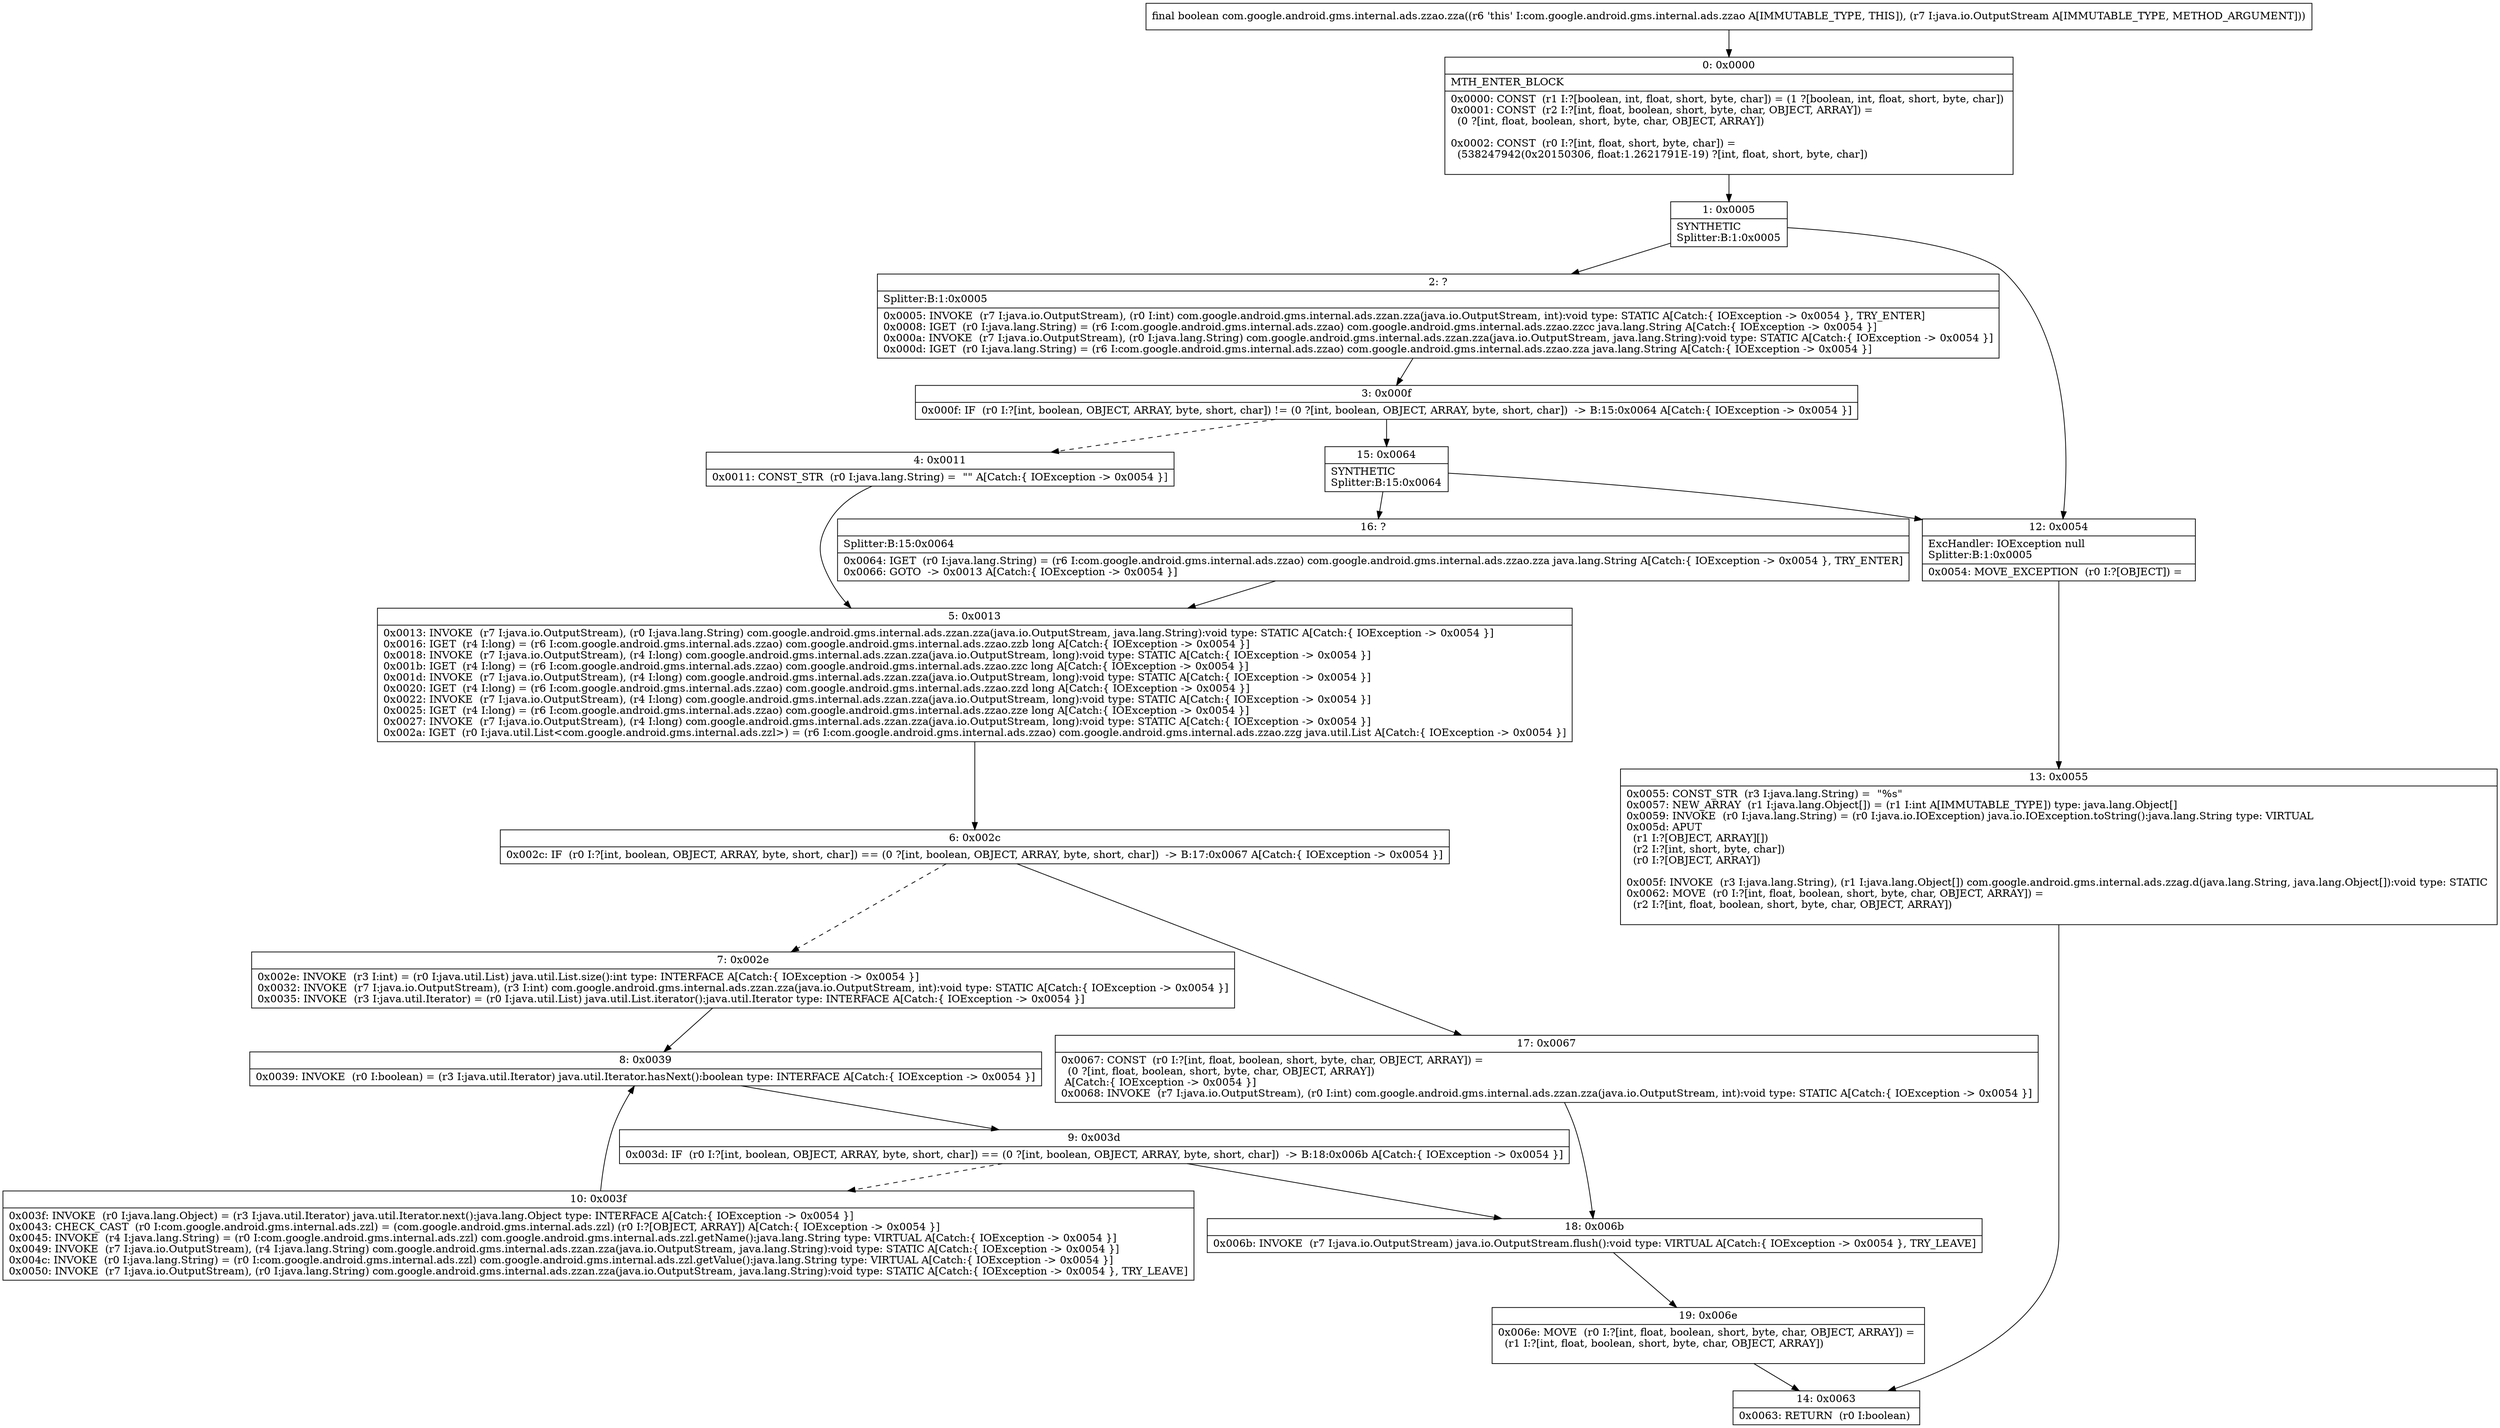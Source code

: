 digraph "CFG forcom.google.android.gms.internal.ads.zzao.zza(Ljava\/io\/OutputStream;)Z" {
Node_0 [shape=record,label="{0\:\ 0x0000|MTH_ENTER_BLOCK\l|0x0000: CONST  (r1 I:?[boolean, int, float, short, byte, char]) = (1 ?[boolean, int, float, short, byte, char]) \l0x0001: CONST  (r2 I:?[int, float, boolean, short, byte, char, OBJECT, ARRAY]) = \l  (0 ?[int, float, boolean, short, byte, char, OBJECT, ARRAY])\l \l0x0002: CONST  (r0 I:?[int, float, short, byte, char]) = \l  (538247942(0x20150306, float:1.2621791E\-19) ?[int, float, short, byte, char])\l \l}"];
Node_1 [shape=record,label="{1\:\ 0x0005|SYNTHETIC\lSplitter:B:1:0x0005\l}"];
Node_2 [shape=record,label="{2\:\ ?|Splitter:B:1:0x0005\l|0x0005: INVOKE  (r7 I:java.io.OutputStream), (r0 I:int) com.google.android.gms.internal.ads.zzan.zza(java.io.OutputStream, int):void type: STATIC A[Catch:\{ IOException \-\> 0x0054 \}, TRY_ENTER]\l0x0008: IGET  (r0 I:java.lang.String) = (r6 I:com.google.android.gms.internal.ads.zzao) com.google.android.gms.internal.ads.zzao.zzcc java.lang.String A[Catch:\{ IOException \-\> 0x0054 \}]\l0x000a: INVOKE  (r7 I:java.io.OutputStream), (r0 I:java.lang.String) com.google.android.gms.internal.ads.zzan.zza(java.io.OutputStream, java.lang.String):void type: STATIC A[Catch:\{ IOException \-\> 0x0054 \}]\l0x000d: IGET  (r0 I:java.lang.String) = (r6 I:com.google.android.gms.internal.ads.zzao) com.google.android.gms.internal.ads.zzao.zza java.lang.String A[Catch:\{ IOException \-\> 0x0054 \}]\l}"];
Node_3 [shape=record,label="{3\:\ 0x000f|0x000f: IF  (r0 I:?[int, boolean, OBJECT, ARRAY, byte, short, char]) != (0 ?[int, boolean, OBJECT, ARRAY, byte, short, char])  \-\> B:15:0x0064 A[Catch:\{ IOException \-\> 0x0054 \}]\l}"];
Node_4 [shape=record,label="{4\:\ 0x0011|0x0011: CONST_STR  (r0 I:java.lang.String) =  \"\" A[Catch:\{ IOException \-\> 0x0054 \}]\l}"];
Node_5 [shape=record,label="{5\:\ 0x0013|0x0013: INVOKE  (r7 I:java.io.OutputStream), (r0 I:java.lang.String) com.google.android.gms.internal.ads.zzan.zza(java.io.OutputStream, java.lang.String):void type: STATIC A[Catch:\{ IOException \-\> 0x0054 \}]\l0x0016: IGET  (r4 I:long) = (r6 I:com.google.android.gms.internal.ads.zzao) com.google.android.gms.internal.ads.zzao.zzb long A[Catch:\{ IOException \-\> 0x0054 \}]\l0x0018: INVOKE  (r7 I:java.io.OutputStream), (r4 I:long) com.google.android.gms.internal.ads.zzan.zza(java.io.OutputStream, long):void type: STATIC A[Catch:\{ IOException \-\> 0x0054 \}]\l0x001b: IGET  (r4 I:long) = (r6 I:com.google.android.gms.internal.ads.zzao) com.google.android.gms.internal.ads.zzao.zzc long A[Catch:\{ IOException \-\> 0x0054 \}]\l0x001d: INVOKE  (r7 I:java.io.OutputStream), (r4 I:long) com.google.android.gms.internal.ads.zzan.zza(java.io.OutputStream, long):void type: STATIC A[Catch:\{ IOException \-\> 0x0054 \}]\l0x0020: IGET  (r4 I:long) = (r6 I:com.google.android.gms.internal.ads.zzao) com.google.android.gms.internal.ads.zzao.zzd long A[Catch:\{ IOException \-\> 0x0054 \}]\l0x0022: INVOKE  (r7 I:java.io.OutputStream), (r4 I:long) com.google.android.gms.internal.ads.zzan.zza(java.io.OutputStream, long):void type: STATIC A[Catch:\{ IOException \-\> 0x0054 \}]\l0x0025: IGET  (r4 I:long) = (r6 I:com.google.android.gms.internal.ads.zzao) com.google.android.gms.internal.ads.zzao.zze long A[Catch:\{ IOException \-\> 0x0054 \}]\l0x0027: INVOKE  (r7 I:java.io.OutputStream), (r4 I:long) com.google.android.gms.internal.ads.zzan.zza(java.io.OutputStream, long):void type: STATIC A[Catch:\{ IOException \-\> 0x0054 \}]\l0x002a: IGET  (r0 I:java.util.List\<com.google.android.gms.internal.ads.zzl\>) = (r6 I:com.google.android.gms.internal.ads.zzao) com.google.android.gms.internal.ads.zzao.zzg java.util.List A[Catch:\{ IOException \-\> 0x0054 \}]\l}"];
Node_6 [shape=record,label="{6\:\ 0x002c|0x002c: IF  (r0 I:?[int, boolean, OBJECT, ARRAY, byte, short, char]) == (0 ?[int, boolean, OBJECT, ARRAY, byte, short, char])  \-\> B:17:0x0067 A[Catch:\{ IOException \-\> 0x0054 \}]\l}"];
Node_7 [shape=record,label="{7\:\ 0x002e|0x002e: INVOKE  (r3 I:int) = (r0 I:java.util.List) java.util.List.size():int type: INTERFACE A[Catch:\{ IOException \-\> 0x0054 \}]\l0x0032: INVOKE  (r7 I:java.io.OutputStream), (r3 I:int) com.google.android.gms.internal.ads.zzan.zza(java.io.OutputStream, int):void type: STATIC A[Catch:\{ IOException \-\> 0x0054 \}]\l0x0035: INVOKE  (r3 I:java.util.Iterator) = (r0 I:java.util.List) java.util.List.iterator():java.util.Iterator type: INTERFACE A[Catch:\{ IOException \-\> 0x0054 \}]\l}"];
Node_8 [shape=record,label="{8\:\ 0x0039|0x0039: INVOKE  (r0 I:boolean) = (r3 I:java.util.Iterator) java.util.Iterator.hasNext():boolean type: INTERFACE A[Catch:\{ IOException \-\> 0x0054 \}]\l}"];
Node_9 [shape=record,label="{9\:\ 0x003d|0x003d: IF  (r0 I:?[int, boolean, OBJECT, ARRAY, byte, short, char]) == (0 ?[int, boolean, OBJECT, ARRAY, byte, short, char])  \-\> B:18:0x006b A[Catch:\{ IOException \-\> 0x0054 \}]\l}"];
Node_10 [shape=record,label="{10\:\ 0x003f|0x003f: INVOKE  (r0 I:java.lang.Object) = (r3 I:java.util.Iterator) java.util.Iterator.next():java.lang.Object type: INTERFACE A[Catch:\{ IOException \-\> 0x0054 \}]\l0x0043: CHECK_CAST  (r0 I:com.google.android.gms.internal.ads.zzl) = (com.google.android.gms.internal.ads.zzl) (r0 I:?[OBJECT, ARRAY]) A[Catch:\{ IOException \-\> 0x0054 \}]\l0x0045: INVOKE  (r4 I:java.lang.String) = (r0 I:com.google.android.gms.internal.ads.zzl) com.google.android.gms.internal.ads.zzl.getName():java.lang.String type: VIRTUAL A[Catch:\{ IOException \-\> 0x0054 \}]\l0x0049: INVOKE  (r7 I:java.io.OutputStream), (r4 I:java.lang.String) com.google.android.gms.internal.ads.zzan.zza(java.io.OutputStream, java.lang.String):void type: STATIC A[Catch:\{ IOException \-\> 0x0054 \}]\l0x004c: INVOKE  (r0 I:java.lang.String) = (r0 I:com.google.android.gms.internal.ads.zzl) com.google.android.gms.internal.ads.zzl.getValue():java.lang.String type: VIRTUAL A[Catch:\{ IOException \-\> 0x0054 \}]\l0x0050: INVOKE  (r7 I:java.io.OutputStream), (r0 I:java.lang.String) com.google.android.gms.internal.ads.zzan.zza(java.io.OutputStream, java.lang.String):void type: STATIC A[Catch:\{ IOException \-\> 0x0054 \}, TRY_LEAVE]\l}"];
Node_12 [shape=record,label="{12\:\ 0x0054|ExcHandler: IOException null\lSplitter:B:1:0x0005\l|0x0054: MOVE_EXCEPTION  (r0 I:?[OBJECT]) =  \l}"];
Node_13 [shape=record,label="{13\:\ 0x0055|0x0055: CONST_STR  (r3 I:java.lang.String) =  \"%s\" \l0x0057: NEW_ARRAY  (r1 I:java.lang.Object[]) = (r1 I:int A[IMMUTABLE_TYPE]) type: java.lang.Object[] \l0x0059: INVOKE  (r0 I:java.lang.String) = (r0 I:java.io.IOException) java.io.IOException.toString():java.lang.String type: VIRTUAL \l0x005d: APUT  \l  (r1 I:?[OBJECT, ARRAY][])\l  (r2 I:?[int, short, byte, char])\l  (r0 I:?[OBJECT, ARRAY])\l \l0x005f: INVOKE  (r3 I:java.lang.String), (r1 I:java.lang.Object[]) com.google.android.gms.internal.ads.zzag.d(java.lang.String, java.lang.Object[]):void type: STATIC \l0x0062: MOVE  (r0 I:?[int, float, boolean, short, byte, char, OBJECT, ARRAY]) = \l  (r2 I:?[int, float, boolean, short, byte, char, OBJECT, ARRAY])\l \l}"];
Node_14 [shape=record,label="{14\:\ 0x0063|0x0063: RETURN  (r0 I:boolean) \l}"];
Node_15 [shape=record,label="{15\:\ 0x0064|SYNTHETIC\lSplitter:B:15:0x0064\l}"];
Node_16 [shape=record,label="{16\:\ ?|Splitter:B:15:0x0064\l|0x0064: IGET  (r0 I:java.lang.String) = (r6 I:com.google.android.gms.internal.ads.zzao) com.google.android.gms.internal.ads.zzao.zza java.lang.String A[Catch:\{ IOException \-\> 0x0054 \}, TRY_ENTER]\l0x0066: GOTO  \-\> 0x0013 A[Catch:\{ IOException \-\> 0x0054 \}]\l}"];
Node_17 [shape=record,label="{17\:\ 0x0067|0x0067: CONST  (r0 I:?[int, float, boolean, short, byte, char, OBJECT, ARRAY]) = \l  (0 ?[int, float, boolean, short, byte, char, OBJECT, ARRAY])\l A[Catch:\{ IOException \-\> 0x0054 \}]\l0x0068: INVOKE  (r7 I:java.io.OutputStream), (r0 I:int) com.google.android.gms.internal.ads.zzan.zza(java.io.OutputStream, int):void type: STATIC A[Catch:\{ IOException \-\> 0x0054 \}]\l}"];
Node_18 [shape=record,label="{18\:\ 0x006b|0x006b: INVOKE  (r7 I:java.io.OutputStream) java.io.OutputStream.flush():void type: VIRTUAL A[Catch:\{ IOException \-\> 0x0054 \}, TRY_LEAVE]\l}"];
Node_19 [shape=record,label="{19\:\ 0x006e|0x006e: MOVE  (r0 I:?[int, float, boolean, short, byte, char, OBJECT, ARRAY]) = \l  (r1 I:?[int, float, boolean, short, byte, char, OBJECT, ARRAY])\l \l}"];
MethodNode[shape=record,label="{final boolean com.google.android.gms.internal.ads.zzao.zza((r6 'this' I:com.google.android.gms.internal.ads.zzao A[IMMUTABLE_TYPE, THIS]), (r7 I:java.io.OutputStream A[IMMUTABLE_TYPE, METHOD_ARGUMENT])) }"];
MethodNode -> Node_0;
Node_0 -> Node_1;
Node_1 -> Node_2;
Node_1 -> Node_12;
Node_2 -> Node_3;
Node_3 -> Node_4[style=dashed];
Node_3 -> Node_15;
Node_4 -> Node_5;
Node_5 -> Node_6;
Node_6 -> Node_7[style=dashed];
Node_6 -> Node_17;
Node_7 -> Node_8;
Node_8 -> Node_9;
Node_9 -> Node_10[style=dashed];
Node_9 -> Node_18;
Node_10 -> Node_8;
Node_12 -> Node_13;
Node_13 -> Node_14;
Node_15 -> Node_16;
Node_15 -> Node_12;
Node_16 -> Node_5;
Node_17 -> Node_18;
Node_18 -> Node_19;
Node_19 -> Node_14;
}

